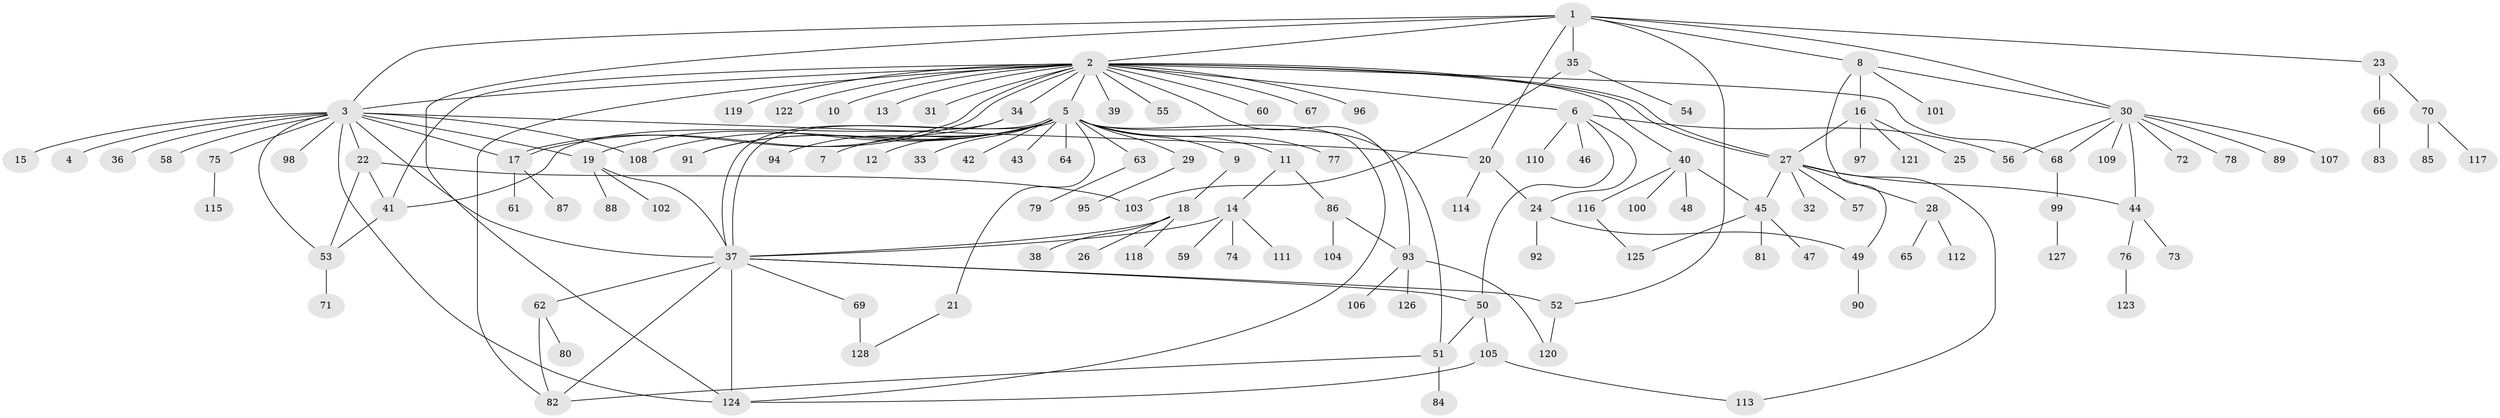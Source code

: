 // coarse degree distribution, {2: 0.19230769230769232, 3: 0.1346153846153846, 1: 0.4807692307692308, 13: 0.019230769230769232, 8: 0.019230769230769232, 7: 0.019230769230769232, 4: 0.038461538461538464, 6: 0.038461538461538464, 10: 0.019230769230769232, 18: 0.019230769230769232, 16: 0.019230769230769232}
// Generated by graph-tools (version 1.1) at 2025/36/03/04/25 23:36:45]
// undirected, 128 vertices, 168 edges
graph export_dot {
  node [color=gray90,style=filled];
  1;
  2;
  3;
  4;
  5;
  6;
  7;
  8;
  9;
  10;
  11;
  12;
  13;
  14;
  15;
  16;
  17;
  18;
  19;
  20;
  21;
  22;
  23;
  24;
  25;
  26;
  27;
  28;
  29;
  30;
  31;
  32;
  33;
  34;
  35;
  36;
  37;
  38;
  39;
  40;
  41;
  42;
  43;
  44;
  45;
  46;
  47;
  48;
  49;
  50;
  51;
  52;
  53;
  54;
  55;
  56;
  57;
  58;
  59;
  60;
  61;
  62;
  63;
  64;
  65;
  66;
  67;
  68;
  69;
  70;
  71;
  72;
  73;
  74;
  75;
  76;
  77;
  78;
  79;
  80;
  81;
  82;
  83;
  84;
  85;
  86;
  87;
  88;
  89;
  90;
  91;
  92;
  93;
  94;
  95;
  96;
  97;
  98;
  99;
  100;
  101;
  102;
  103;
  104;
  105;
  106;
  107;
  108;
  109;
  110;
  111;
  112;
  113;
  114;
  115;
  116;
  117;
  118;
  119;
  120;
  121;
  122;
  123;
  124;
  125;
  126;
  127;
  128;
  1 -- 2;
  1 -- 3;
  1 -- 8;
  1 -- 20;
  1 -- 23;
  1 -- 30;
  1 -- 35;
  1 -- 52;
  1 -- 124;
  2 -- 3;
  2 -- 5;
  2 -- 6;
  2 -- 10;
  2 -- 13;
  2 -- 17;
  2 -- 17;
  2 -- 27;
  2 -- 27;
  2 -- 31;
  2 -- 34;
  2 -- 39;
  2 -- 40;
  2 -- 41;
  2 -- 55;
  2 -- 60;
  2 -- 67;
  2 -- 68;
  2 -- 82;
  2 -- 93;
  2 -- 96;
  2 -- 119;
  2 -- 122;
  3 -- 4;
  3 -- 15;
  3 -- 17;
  3 -- 19;
  3 -- 20;
  3 -- 22;
  3 -- 36;
  3 -- 37;
  3 -- 53;
  3 -- 58;
  3 -- 75;
  3 -- 98;
  3 -- 108;
  3 -- 124;
  5 -- 7;
  5 -- 9;
  5 -- 11;
  5 -- 12;
  5 -- 19;
  5 -- 21;
  5 -- 29;
  5 -- 33;
  5 -- 37;
  5 -- 37;
  5 -- 42;
  5 -- 43;
  5 -- 51;
  5 -- 63;
  5 -- 64;
  5 -- 77;
  5 -- 91;
  5 -- 94;
  5 -- 108;
  5 -- 124;
  6 -- 24;
  6 -- 46;
  6 -- 50;
  6 -- 56;
  6 -- 110;
  8 -- 16;
  8 -- 30;
  8 -- 49;
  8 -- 101;
  9 -- 18;
  11 -- 14;
  11 -- 86;
  14 -- 37;
  14 -- 59;
  14 -- 74;
  14 -- 111;
  16 -- 25;
  16 -- 27;
  16 -- 97;
  16 -- 121;
  17 -- 61;
  17 -- 87;
  18 -- 26;
  18 -- 37;
  18 -- 38;
  18 -- 118;
  19 -- 37;
  19 -- 88;
  19 -- 102;
  20 -- 24;
  20 -- 114;
  21 -- 128;
  22 -- 41;
  22 -- 53;
  22 -- 103;
  23 -- 66;
  23 -- 70;
  24 -- 49;
  24 -- 92;
  27 -- 28;
  27 -- 32;
  27 -- 44;
  27 -- 45;
  27 -- 57;
  27 -- 113;
  28 -- 65;
  28 -- 112;
  29 -- 95;
  30 -- 44;
  30 -- 56;
  30 -- 68;
  30 -- 72;
  30 -- 78;
  30 -- 89;
  30 -- 107;
  30 -- 109;
  34 -- 41;
  34 -- 91;
  35 -- 54;
  35 -- 103;
  37 -- 50;
  37 -- 52;
  37 -- 62;
  37 -- 69;
  37 -- 82;
  37 -- 124;
  40 -- 45;
  40 -- 48;
  40 -- 100;
  40 -- 116;
  41 -- 53;
  44 -- 73;
  44 -- 76;
  45 -- 47;
  45 -- 81;
  45 -- 125;
  49 -- 90;
  50 -- 51;
  50 -- 105;
  51 -- 82;
  51 -- 84;
  52 -- 120;
  53 -- 71;
  62 -- 80;
  62 -- 82;
  63 -- 79;
  66 -- 83;
  68 -- 99;
  69 -- 128;
  70 -- 85;
  70 -- 117;
  75 -- 115;
  76 -- 123;
  86 -- 93;
  86 -- 104;
  93 -- 106;
  93 -- 120;
  93 -- 126;
  99 -- 127;
  105 -- 113;
  105 -- 124;
  116 -- 125;
}
